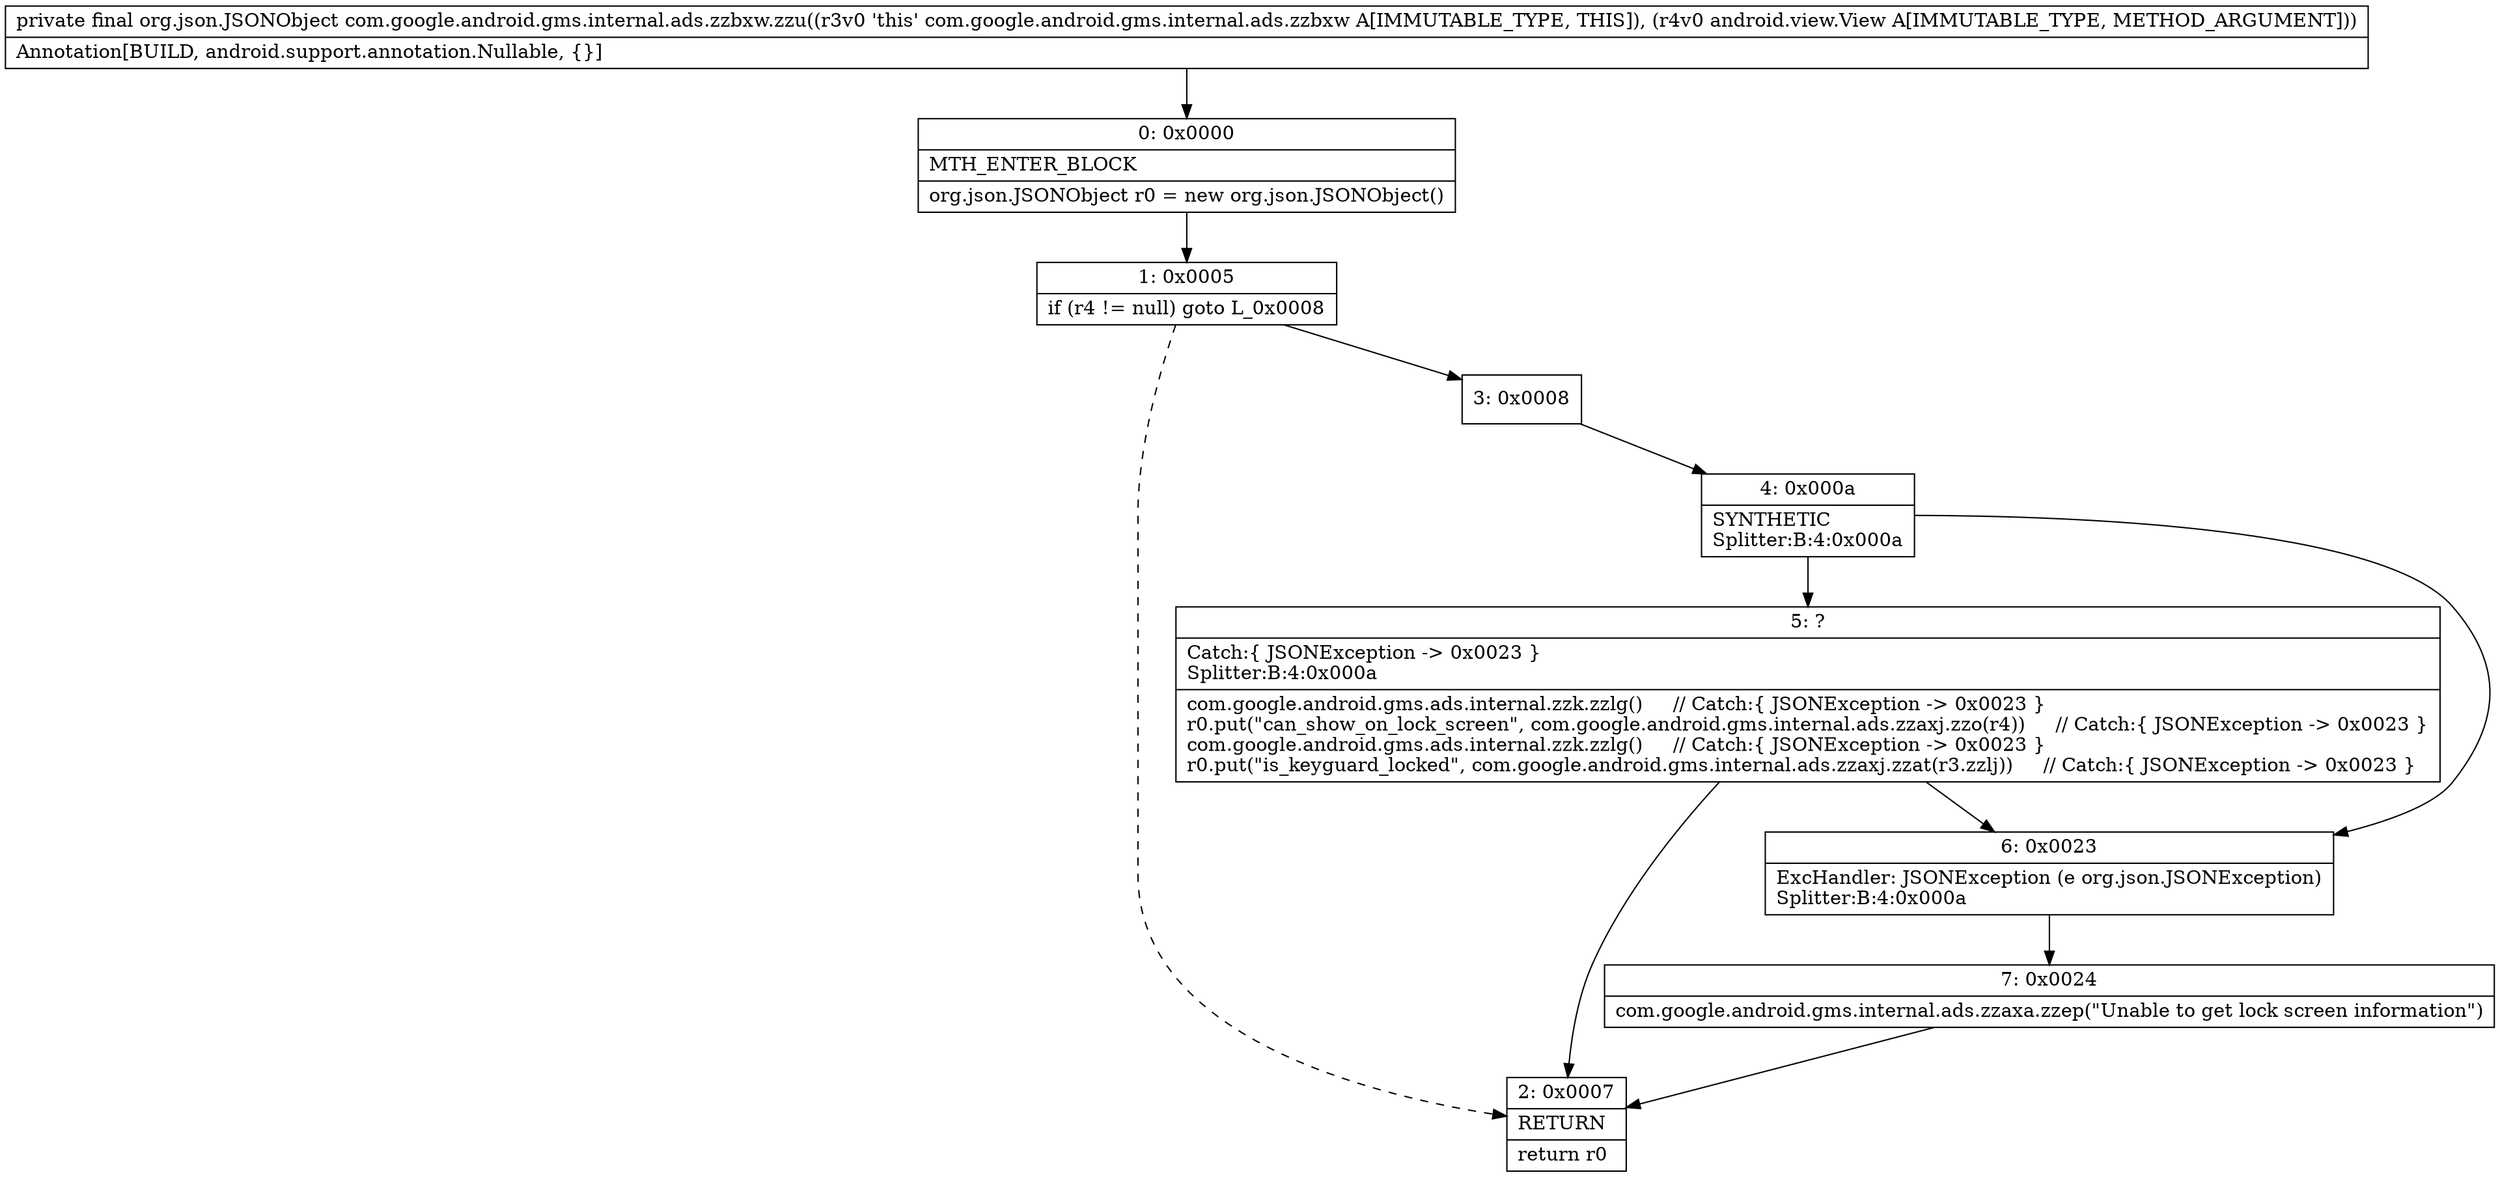 digraph "CFG forcom.google.android.gms.internal.ads.zzbxw.zzu(Landroid\/view\/View;)Lorg\/json\/JSONObject;" {
Node_0 [shape=record,label="{0\:\ 0x0000|MTH_ENTER_BLOCK\l|org.json.JSONObject r0 = new org.json.JSONObject()\l}"];
Node_1 [shape=record,label="{1\:\ 0x0005|if (r4 != null) goto L_0x0008\l}"];
Node_2 [shape=record,label="{2\:\ 0x0007|RETURN\l|return r0\l}"];
Node_3 [shape=record,label="{3\:\ 0x0008}"];
Node_4 [shape=record,label="{4\:\ 0x000a|SYNTHETIC\lSplitter:B:4:0x000a\l}"];
Node_5 [shape=record,label="{5\:\ ?|Catch:\{ JSONException \-\> 0x0023 \}\lSplitter:B:4:0x000a\l|com.google.android.gms.ads.internal.zzk.zzlg()     \/\/ Catch:\{ JSONException \-\> 0x0023 \}\lr0.put(\"can_show_on_lock_screen\", com.google.android.gms.internal.ads.zzaxj.zzo(r4))     \/\/ Catch:\{ JSONException \-\> 0x0023 \}\lcom.google.android.gms.ads.internal.zzk.zzlg()     \/\/ Catch:\{ JSONException \-\> 0x0023 \}\lr0.put(\"is_keyguard_locked\", com.google.android.gms.internal.ads.zzaxj.zzat(r3.zzlj))     \/\/ Catch:\{ JSONException \-\> 0x0023 \}\l}"];
Node_6 [shape=record,label="{6\:\ 0x0023|ExcHandler: JSONException (e org.json.JSONException)\lSplitter:B:4:0x000a\l}"];
Node_7 [shape=record,label="{7\:\ 0x0024|com.google.android.gms.internal.ads.zzaxa.zzep(\"Unable to get lock screen information\")\l}"];
MethodNode[shape=record,label="{private final org.json.JSONObject com.google.android.gms.internal.ads.zzbxw.zzu((r3v0 'this' com.google.android.gms.internal.ads.zzbxw A[IMMUTABLE_TYPE, THIS]), (r4v0 android.view.View A[IMMUTABLE_TYPE, METHOD_ARGUMENT]))  | Annotation[BUILD, android.support.annotation.Nullable, \{\}]\l}"];
MethodNode -> Node_0;
Node_0 -> Node_1;
Node_1 -> Node_2[style=dashed];
Node_1 -> Node_3;
Node_3 -> Node_4;
Node_4 -> Node_5;
Node_4 -> Node_6;
Node_5 -> Node_6;
Node_5 -> Node_2;
Node_6 -> Node_7;
Node_7 -> Node_2;
}

